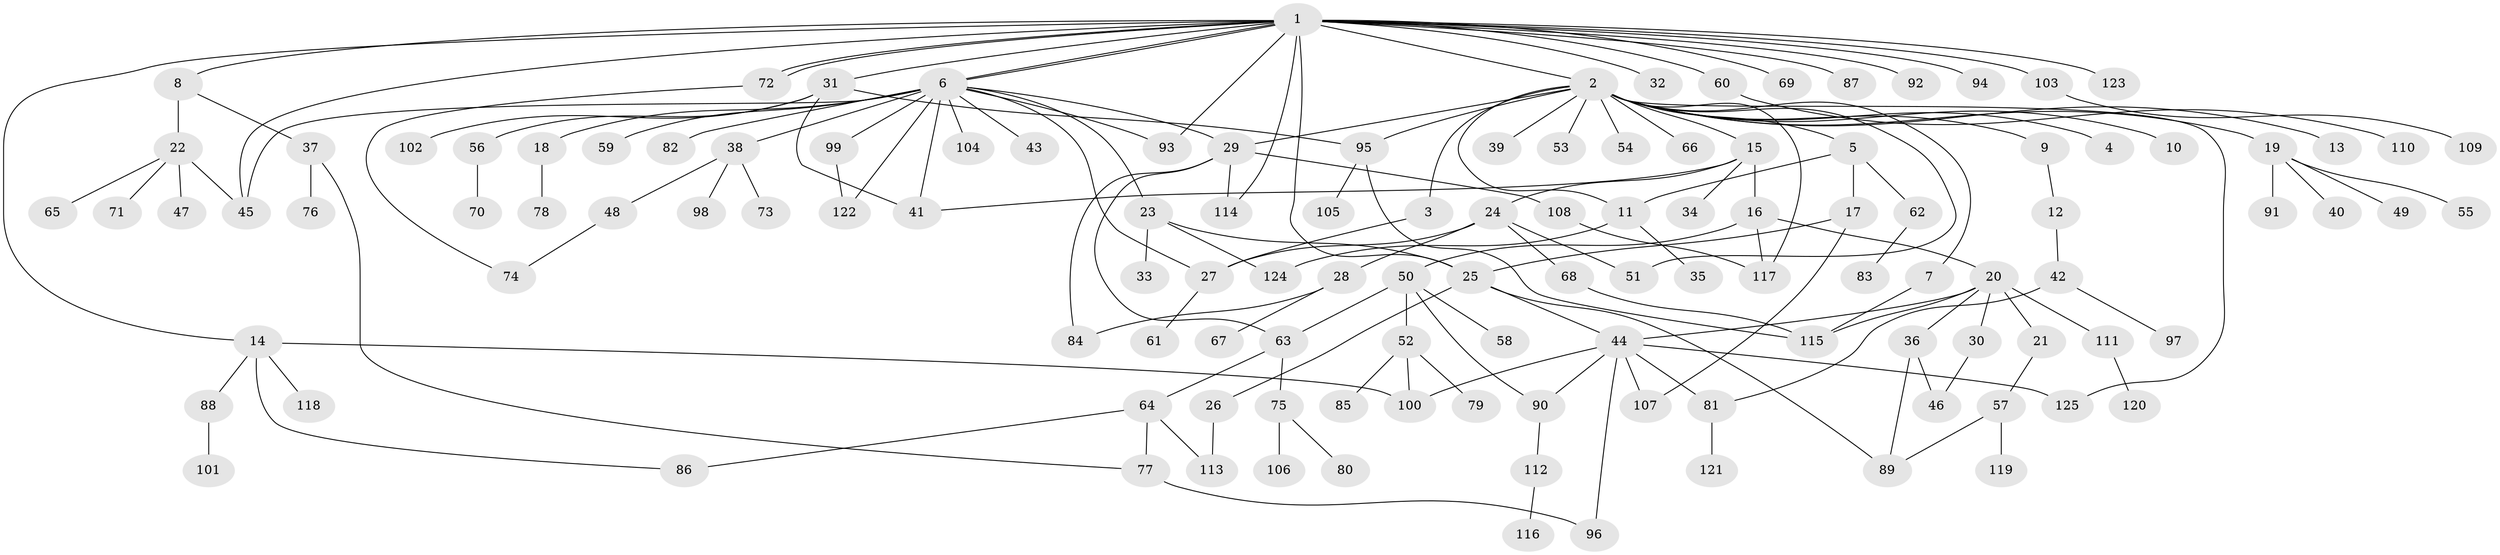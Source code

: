// coarse degree distribution, {16: 0.013333333333333334, 1: 0.5733333333333334, 5: 0.08, 7: 0.02666666666666667, 15: 0.013333333333333334, 4: 0.05333333333333334, 3: 0.02666666666666667, 2: 0.17333333333333334, 6: 0.02666666666666667, 14: 0.013333333333333334}
// Generated by graph-tools (version 1.1) at 2025/51/03/04/25 21:51:51]
// undirected, 125 vertices, 164 edges
graph export_dot {
graph [start="1"]
  node [color=gray90,style=filled];
  1;
  2;
  3;
  4;
  5;
  6;
  7;
  8;
  9;
  10;
  11;
  12;
  13;
  14;
  15;
  16;
  17;
  18;
  19;
  20;
  21;
  22;
  23;
  24;
  25;
  26;
  27;
  28;
  29;
  30;
  31;
  32;
  33;
  34;
  35;
  36;
  37;
  38;
  39;
  40;
  41;
  42;
  43;
  44;
  45;
  46;
  47;
  48;
  49;
  50;
  51;
  52;
  53;
  54;
  55;
  56;
  57;
  58;
  59;
  60;
  61;
  62;
  63;
  64;
  65;
  66;
  67;
  68;
  69;
  70;
  71;
  72;
  73;
  74;
  75;
  76;
  77;
  78;
  79;
  80;
  81;
  82;
  83;
  84;
  85;
  86;
  87;
  88;
  89;
  90;
  91;
  92;
  93;
  94;
  95;
  96;
  97;
  98;
  99;
  100;
  101;
  102;
  103;
  104;
  105;
  106;
  107;
  108;
  109;
  110;
  111;
  112;
  113;
  114;
  115;
  116;
  117;
  118;
  119;
  120;
  121;
  122;
  123;
  124;
  125;
  1 -- 2;
  1 -- 6;
  1 -- 6;
  1 -- 8;
  1 -- 14;
  1 -- 25;
  1 -- 31;
  1 -- 32;
  1 -- 45;
  1 -- 60;
  1 -- 69;
  1 -- 72;
  1 -- 72;
  1 -- 87;
  1 -- 92;
  1 -- 93;
  1 -- 94;
  1 -- 103;
  1 -- 114;
  1 -- 123;
  2 -- 3;
  2 -- 4;
  2 -- 5;
  2 -- 7;
  2 -- 9;
  2 -- 10;
  2 -- 11;
  2 -- 13;
  2 -- 15;
  2 -- 19;
  2 -- 29;
  2 -- 39;
  2 -- 51;
  2 -- 53;
  2 -- 54;
  2 -- 66;
  2 -- 95;
  2 -- 117;
  2 -- 125;
  3 -- 27;
  5 -- 11;
  5 -- 17;
  5 -- 62;
  6 -- 18;
  6 -- 23;
  6 -- 27;
  6 -- 29;
  6 -- 38;
  6 -- 41;
  6 -- 43;
  6 -- 45;
  6 -- 59;
  6 -- 82;
  6 -- 93;
  6 -- 99;
  6 -- 104;
  6 -- 122;
  7 -- 115;
  8 -- 22;
  8 -- 37;
  9 -- 12;
  11 -- 35;
  11 -- 124;
  12 -- 42;
  14 -- 86;
  14 -- 88;
  14 -- 100;
  14 -- 118;
  15 -- 16;
  15 -- 24;
  15 -- 34;
  15 -- 41;
  16 -- 20;
  16 -- 50;
  16 -- 117;
  17 -- 25;
  17 -- 107;
  18 -- 78;
  19 -- 40;
  19 -- 49;
  19 -- 55;
  19 -- 91;
  20 -- 21;
  20 -- 30;
  20 -- 36;
  20 -- 44;
  20 -- 111;
  20 -- 115;
  21 -- 57;
  22 -- 45;
  22 -- 47;
  22 -- 65;
  22 -- 71;
  23 -- 25;
  23 -- 33;
  23 -- 124;
  24 -- 27;
  24 -- 28;
  24 -- 51;
  24 -- 68;
  25 -- 26;
  25 -- 44;
  25 -- 89;
  26 -- 113;
  27 -- 61;
  28 -- 67;
  28 -- 84;
  29 -- 63;
  29 -- 84;
  29 -- 108;
  29 -- 114;
  30 -- 46;
  31 -- 41;
  31 -- 56;
  31 -- 95;
  31 -- 102;
  36 -- 46;
  36 -- 89;
  37 -- 76;
  37 -- 77;
  38 -- 48;
  38 -- 73;
  38 -- 98;
  42 -- 81;
  42 -- 97;
  44 -- 81;
  44 -- 90;
  44 -- 96;
  44 -- 100;
  44 -- 107;
  44 -- 125;
  48 -- 74;
  50 -- 52;
  50 -- 58;
  50 -- 63;
  50 -- 90;
  52 -- 79;
  52 -- 85;
  52 -- 100;
  56 -- 70;
  57 -- 89;
  57 -- 119;
  60 -- 110;
  62 -- 83;
  63 -- 64;
  63 -- 75;
  64 -- 77;
  64 -- 86;
  64 -- 113;
  68 -- 115;
  72 -- 74;
  75 -- 80;
  75 -- 106;
  77 -- 96;
  81 -- 121;
  88 -- 101;
  90 -- 112;
  95 -- 105;
  95 -- 115;
  99 -- 122;
  103 -- 109;
  108 -- 117;
  111 -- 120;
  112 -- 116;
}
